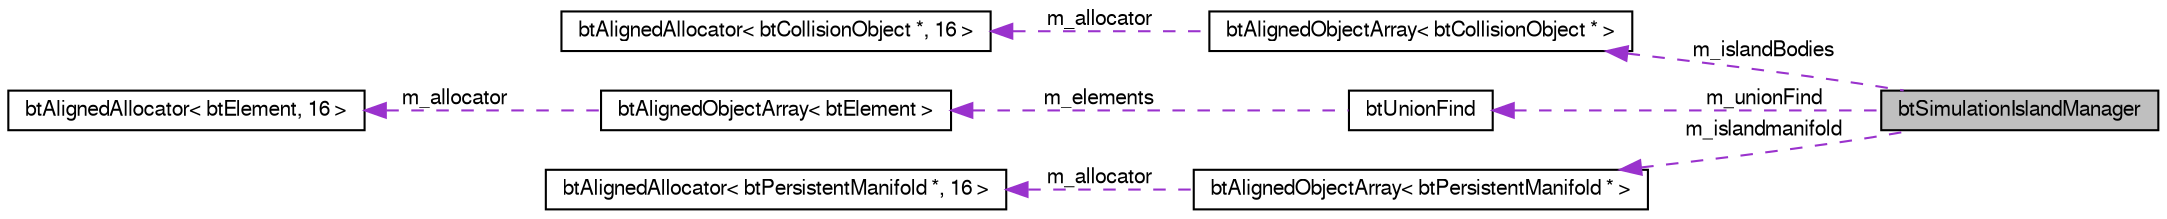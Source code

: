 digraph G
{
  bgcolor="transparent";
  edge [fontname="FreeSans",fontsize=10,labelfontname="FreeSans",labelfontsize=10];
  node [fontname="FreeSans",fontsize=10,shape=record];
  rankdir=LR;
  Node1 [label="btSimulationIslandManager",height=0.2,width=0.4,color="black", fillcolor="grey75", style="filled" fontcolor="black"];
  Node2 -> Node1 [dir=back,color="darkorchid3",fontsize=10,style="dashed",label="m_islandBodies"];
  Node2 [label="btAlignedObjectArray\< btCollisionObject * \>",height=0.2,width=0.4,color="black",URL="$classbt_aligned_object_array.html"];
  Node3 -> Node2 [dir=back,color="darkorchid3",fontsize=10,style="dashed",label="m_allocator"];
  Node3 [label="btAlignedAllocator\< btCollisionObject *, 16 \>",height=0.2,width=0.4,color="black",URL="$classbt_aligned_allocator.html"];
  Node4 -> Node1 [dir=back,color="darkorchid3",fontsize=10,style="dashed",label="m_unionFind"];
  Node4 [label="btUnionFind",height=0.2,width=0.4,color="black",URL="$classbt_union_find.html",tooltip="UnionFind calculates connected subsets."];
  Node5 -> Node4 [dir=back,color="darkorchid3",fontsize=10,style="dashed",label="m_elements"];
  Node5 [label="btAlignedObjectArray\< btElement \>",height=0.2,width=0.4,color="black",URL="$classbt_aligned_object_array.html"];
  Node6 -> Node5 [dir=back,color="darkorchid3",fontsize=10,style="dashed",label="m_allocator"];
  Node6 [label="btAlignedAllocator\< btElement, 16 \>",height=0.2,width=0.4,color="black",URL="$classbt_aligned_allocator.html"];
  Node7 -> Node1 [dir=back,color="darkorchid3",fontsize=10,style="dashed",label="m_islandmanifold"];
  Node7 [label="btAlignedObjectArray\< btPersistentManifold * \>",height=0.2,width=0.4,color="black",URL="$classbt_aligned_object_array.html"];
  Node8 -> Node7 [dir=back,color="darkorchid3",fontsize=10,style="dashed",label="m_allocator"];
  Node8 [label="btAlignedAllocator\< btPersistentManifold *, 16 \>",height=0.2,width=0.4,color="black",URL="$classbt_aligned_allocator.html"];
}

